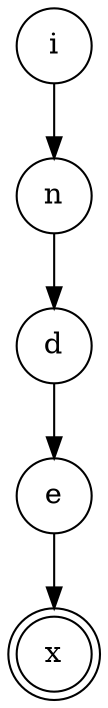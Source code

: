 digraph {   
    node [shape = doublecircle, color = black] x ;
    node [shape = circle];
    node [color= black];
    i -> n -> d -> e -> x;	
}